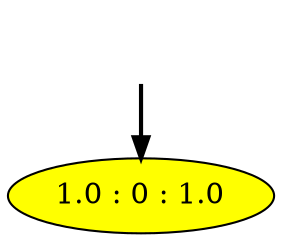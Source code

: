 // PFA
digraph {
	0 [label="1.0 : 0 : 1.0" fillcolor=yellow style=filled]
	node [shape=none]
	""
	"" -> 0 [style=bold]
}
